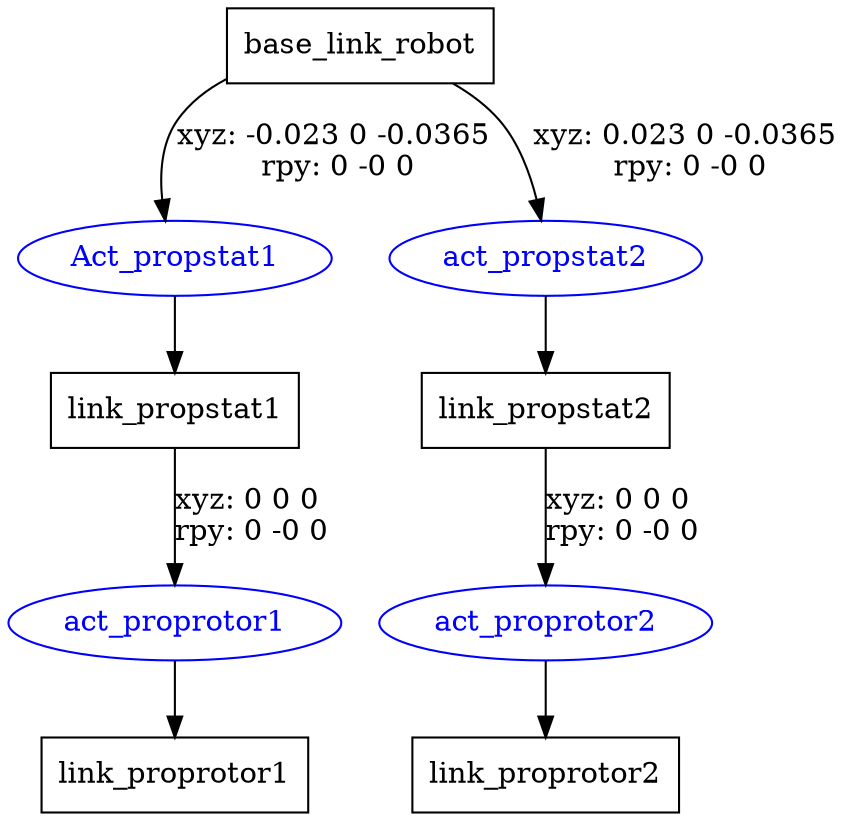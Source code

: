 digraph G {
node [shape=box];
"base_link_robot" [label="base_link_robot"];
"link_propstat1" [label="link_propstat1"];
"link_proprotor1" [label="link_proprotor1"];
"link_propstat2" [label="link_propstat2"];
"link_proprotor2" [label="link_proprotor2"];
node [shape=ellipse, color=blue, fontcolor=blue];
"base_link_robot" -> "Act_propstat1" [label="xyz: -0.023 0 -0.0365 \nrpy: 0 -0 0"]
"Act_propstat1" -> "link_propstat1"
"link_propstat1" -> "act_proprotor1" [label="xyz: 0 0 0 \nrpy: 0 -0 0"]
"act_proprotor1" -> "link_proprotor1"
"base_link_robot" -> "act_propstat2" [label="xyz: 0.023 0 -0.0365 \nrpy: 0 -0 0"]
"act_propstat2" -> "link_propstat2"
"link_propstat2" -> "act_proprotor2" [label="xyz: 0 0 0 \nrpy: 0 -0 0"]
"act_proprotor2" -> "link_proprotor2"
}
